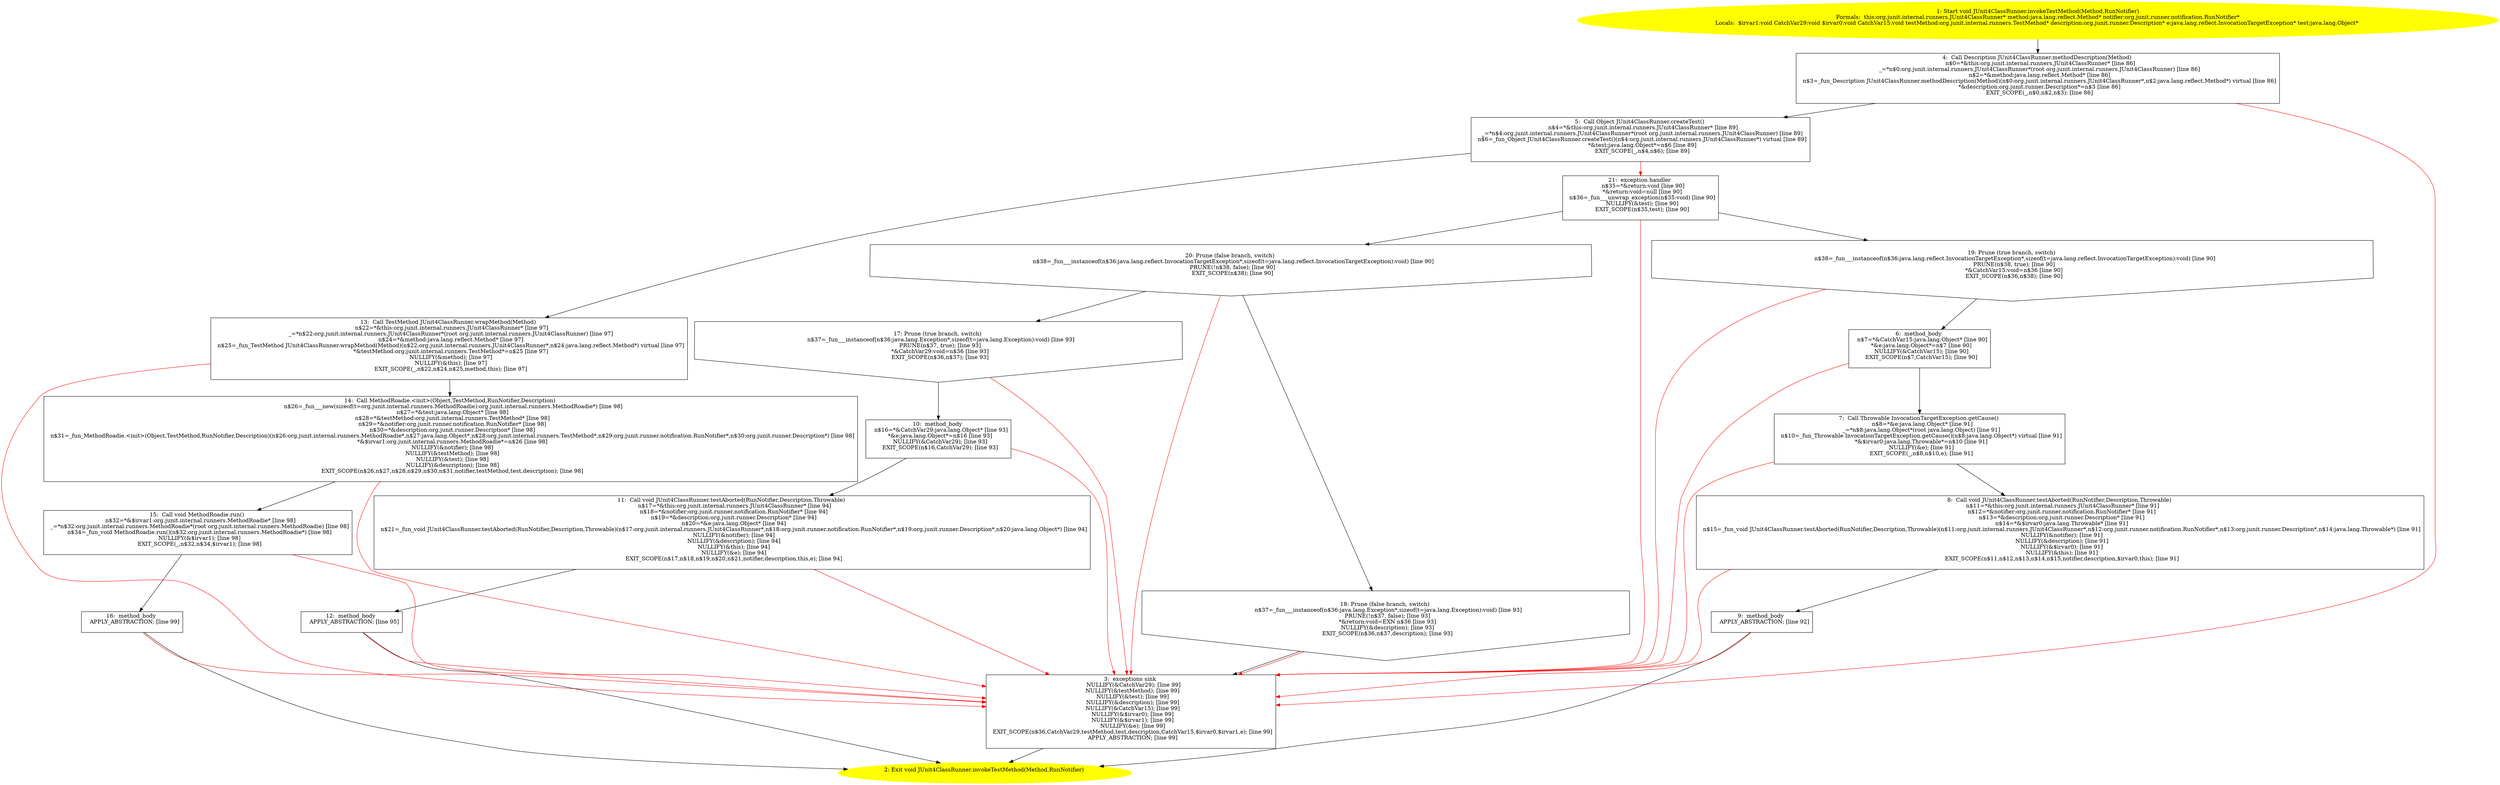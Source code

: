 /* @generated */
digraph cfg {
"org.junit.internal.runners.JUnit4ClassRunner.invokeTestMethod(java.lang.reflect.Method,org.junit.run.6cdd1a95cf17961964783579e1eedb15_1" [label="1: Start void JUnit4ClassRunner.invokeTestMethod(Method,RunNotifier)\nFormals:  this:org.junit.internal.runners.JUnit4ClassRunner* method:java.lang.reflect.Method* notifier:org.junit.runner.notification.RunNotifier*\nLocals:  $irvar1:void CatchVar29:void $irvar0:void CatchVar15:void testMethod:org.junit.internal.runners.TestMethod* description:org.junit.runner.Description* e:java.lang.reflect.InvocationTargetException* test:java.lang.Object* \n  " color=yellow style=filled]
	

	 "org.junit.internal.runners.JUnit4ClassRunner.invokeTestMethod(java.lang.reflect.Method,org.junit.run.6cdd1a95cf17961964783579e1eedb15_1" -> "org.junit.internal.runners.JUnit4ClassRunner.invokeTestMethod(java.lang.reflect.Method,org.junit.run.6cdd1a95cf17961964783579e1eedb15_4" ;
"org.junit.internal.runners.JUnit4ClassRunner.invokeTestMethod(java.lang.reflect.Method,org.junit.run.6cdd1a95cf17961964783579e1eedb15_2" [label="2: Exit void JUnit4ClassRunner.invokeTestMethod(Method,RunNotifier) \n  " color=yellow style=filled]
	

"org.junit.internal.runners.JUnit4ClassRunner.invokeTestMethod(java.lang.reflect.Method,org.junit.run.6cdd1a95cf17961964783579e1eedb15_3" [label="3:  exceptions sink \n   NULLIFY(&CatchVar29); [line 99]\n  NULLIFY(&testMethod); [line 99]\n  NULLIFY(&test); [line 99]\n  NULLIFY(&description); [line 99]\n  NULLIFY(&CatchVar15); [line 99]\n  NULLIFY(&$irvar0); [line 99]\n  NULLIFY(&$irvar1); [line 99]\n  NULLIFY(&e); [line 99]\n  EXIT_SCOPE(n$36,CatchVar29,testMethod,test,description,CatchVar15,$irvar0,$irvar1,e); [line 99]\n  APPLY_ABSTRACTION; [line 99]\n " shape="box"]
	

	 "org.junit.internal.runners.JUnit4ClassRunner.invokeTestMethod(java.lang.reflect.Method,org.junit.run.6cdd1a95cf17961964783579e1eedb15_3" -> "org.junit.internal.runners.JUnit4ClassRunner.invokeTestMethod(java.lang.reflect.Method,org.junit.run.6cdd1a95cf17961964783579e1eedb15_2" ;
"org.junit.internal.runners.JUnit4ClassRunner.invokeTestMethod(java.lang.reflect.Method,org.junit.run.6cdd1a95cf17961964783579e1eedb15_4" [label="4:  Call Description JUnit4ClassRunner.methodDescription(Method) \n   n$0=*&this:org.junit.internal.runners.JUnit4ClassRunner* [line 86]\n  _=*n$0:org.junit.internal.runners.JUnit4ClassRunner*(root org.junit.internal.runners.JUnit4ClassRunner) [line 86]\n  n$2=*&method:java.lang.reflect.Method* [line 86]\n  n$3=_fun_Description JUnit4ClassRunner.methodDescription(Method)(n$0:org.junit.internal.runners.JUnit4ClassRunner*,n$2:java.lang.reflect.Method*) virtual [line 86]\n  *&description:org.junit.runner.Description*=n$3 [line 86]\n  EXIT_SCOPE(_,n$0,n$2,n$3); [line 86]\n " shape="box"]
	

	 "org.junit.internal.runners.JUnit4ClassRunner.invokeTestMethod(java.lang.reflect.Method,org.junit.run.6cdd1a95cf17961964783579e1eedb15_4" -> "org.junit.internal.runners.JUnit4ClassRunner.invokeTestMethod(java.lang.reflect.Method,org.junit.run.6cdd1a95cf17961964783579e1eedb15_5" ;
	 "org.junit.internal.runners.JUnit4ClassRunner.invokeTestMethod(java.lang.reflect.Method,org.junit.run.6cdd1a95cf17961964783579e1eedb15_4" -> "org.junit.internal.runners.JUnit4ClassRunner.invokeTestMethod(java.lang.reflect.Method,org.junit.run.6cdd1a95cf17961964783579e1eedb15_3" [color="red" ];
"org.junit.internal.runners.JUnit4ClassRunner.invokeTestMethod(java.lang.reflect.Method,org.junit.run.6cdd1a95cf17961964783579e1eedb15_5" [label="5:  Call Object JUnit4ClassRunner.createTest() \n   n$4=*&this:org.junit.internal.runners.JUnit4ClassRunner* [line 89]\n  _=*n$4:org.junit.internal.runners.JUnit4ClassRunner*(root org.junit.internal.runners.JUnit4ClassRunner) [line 89]\n  n$6=_fun_Object JUnit4ClassRunner.createTest()(n$4:org.junit.internal.runners.JUnit4ClassRunner*) virtual [line 89]\n  *&test:java.lang.Object*=n$6 [line 89]\n  EXIT_SCOPE(_,n$4,n$6); [line 89]\n " shape="box"]
	

	 "org.junit.internal.runners.JUnit4ClassRunner.invokeTestMethod(java.lang.reflect.Method,org.junit.run.6cdd1a95cf17961964783579e1eedb15_5" -> "org.junit.internal.runners.JUnit4ClassRunner.invokeTestMethod(java.lang.reflect.Method,org.junit.run.6cdd1a95cf17961964783579e1eedb15_13" ;
	 "org.junit.internal.runners.JUnit4ClassRunner.invokeTestMethod(java.lang.reflect.Method,org.junit.run.6cdd1a95cf17961964783579e1eedb15_5" -> "org.junit.internal.runners.JUnit4ClassRunner.invokeTestMethod(java.lang.reflect.Method,org.junit.run.6cdd1a95cf17961964783579e1eedb15_21" [color="red" ];
"org.junit.internal.runners.JUnit4ClassRunner.invokeTestMethod(java.lang.reflect.Method,org.junit.run.6cdd1a95cf17961964783579e1eedb15_6" [label="6:  method_body \n   n$7=*&CatchVar15:java.lang.Object* [line 90]\n  *&e:java.lang.Object*=n$7 [line 90]\n  NULLIFY(&CatchVar15); [line 90]\n  EXIT_SCOPE(n$7,CatchVar15); [line 90]\n " shape="box"]
	

	 "org.junit.internal.runners.JUnit4ClassRunner.invokeTestMethod(java.lang.reflect.Method,org.junit.run.6cdd1a95cf17961964783579e1eedb15_6" -> "org.junit.internal.runners.JUnit4ClassRunner.invokeTestMethod(java.lang.reflect.Method,org.junit.run.6cdd1a95cf17961964783579e1eedb15_7" ;
	 "org.junit.internal.runners.JUnit4ClassRunner.invokeTestMethod(java.lang.reflect.Method,org.junit.run.6cdd1a95cf17961964783579e1eedb15_6" -> "org.junit.internal.runners.JUnit4ClassRunner.invokeTestMethod(java.lang.reflect.Method,org.junit.run.6cdd1a95cf17961964783579e1eedb15_3" [color="red" ];
"org.junit.internal.runners.JUnit4ClassRunner.invokeTestMethod(java.lang.reflect.Method,org.junit.run.6cdd1a95cf17961964783579e1eedb15_7" [label="7:  Call Throwable InvocationTargetException.getCause() \n   n$8=*&e:java.lang.Object* [line 91]\n  _=*n$8:java.lang.Object*(root java.lang.Object) [line 91]\n  n$10=_fun_Throwable InvocationTargetException.getCause()(n$8:java.lang.Object*) virtual [line 91]\n  *&$irvar0:java.lang.Throwable*=n$10 [line 91]\n  NULLIFY(&e); [line 91]\n  EXIT_SCOPE(_,n$8,n$10,e); [line 91]\n " shape="box"]
	

	 "org.junit.internal.runners.JUnit4ClassRunner.invokeTestMethod(java.lang.reflect.Method,org.junit.run.6cdd1a95cf17961964783579e1eedb15_7" -> "org.junit.internal.runners.JUnit4ClassRunner.invokeTestMethod(java.lang.reflect.Method,org.junit.run.6cdd1a95cf17961964783579e1eedb15_8" ;
	 "org.junit.internal.runners.JUnit4ClassRunner.invokeTestMethod(java.lang.reflect.Method,org.junit.run.6cdd1a95cf17961964783579e1eedb15_7" -> "org.junit.internal.runners.JUnit4ClassRunner.invokeTestMethod(java.lang.reflect.Method,org.junit.run.6cdd1a95cf17961964783579e1eedb15_3" [color="red" ];
"org.junit.internal.runners.JUnit4ClassRunner.invokeTestMethod(java.lang.reflect.Method,org.junit.run.6cdd1a95cf17961964783579e1eedb15_8" [label="8:  Call void JUnit4ClassRunner.testAborted(RunNotifier,Description,Throwable) \n   n$11=*&this:org.junit.internal.runners.JUnit4ClassRunner* [line 91]\n  n$12=*&notifier:org.junit.runner.notification.RunNotifier* [line 91]\n  n$13=*&description:org.junit.runner.Description* [line 91]\n  n$14=*&$irvar0:java.lang.Throwable* [line 91]\n  n$15=_fun_void JUnit4ClassRunner.testAborted(RunNotifier,Description,Throwable)(n$11:org.junit.internal.runners.JUnit4ClassRunner*,n$12:org.junit.runner.notification.RunNotifier*,n$13:org.junit.runner.Description*,n$14:java.lang.Throwable*) [line 91]\n  NULLIFY(&notifier); [line 91]\n  NULLIFY(&description); [line 91]\n  NULLIFY(&$irvar0); [line 91]\n  NULLIFY(&this); [line 91]\n  EXIT_SCOPE(n$11,n$12,n$13,n$14,n$15,notifier,description,$irvar0,this); [line 91]\n " shape="box"]
	

	 "org.junit.internal.runners.JUnit4ClassRunner.invokeTestMethod(java.lang.reflect.Method,org.junit.run.6cdd1a95cf17961964783579e1eedb15_8" -> "org.junit.internal.runners.JUnit4ClassRunner.invokeTestMethod(java.lang.reflect.Method,org.junit.run.6cdd1a95cf17961964783579e1eedb15_9" ;
	 "org.junit.internal.runners.JUnit4ClassRunner.invokeTestMethod(java.lang.reflect.Method,org.junit.run.6cdd1a95cf17961964783579e1eedb15_8" -> "org.junit.internal.runners.JUnit4ClassRunner.invokeTestMethod(java.lang.reflect.Method,org.junit.run.6cdd1a95cf17961964783579e1eedb15_3" [color="red" ];
"org.junit.internal.runners.JUnit4ClassRunner.invokeTestMethod(java.lang.reflect.Method,org.junit.run.6cdd1a95cf17961964783579e1eedb15_9" [label="9:  method_body \n   APPLY_ABSTRACTION; [line 92]\n " shape="box"]
	

	 "org.junit.internal.runners.JUnit4ClassRunner.invokeTestMethod(java.lang.reflect.Method,org.junit.run.6cdd1a95cf17961964783579e1eedb15_9" -> "org.junit.internal.runners.JUnit4ClassRunner.invokeTestMethod(java.lang.reflect.Method,org.junit.run.6cdd1a95cf17961964783579e1eedb15_2" ;
	 "org.junit.internal.runners.JUnit4ClassRunner.invokeTestMethod(java.lang.reflect.Method,org.junit.run.6cdd1a95cf17961964783579e1eedb15_9" -> "org.junit.internal.runners.JUnit4ClassRunner.invokeTestMethod(java.lang.reflect.Method,org.junit.run.6cdd1a95cf17961964783579e1eedb15_3" [color="red" ];
"org.junit.internal.runners.JUnit4ClassRunner.invokeTestMethod(java.lang.reflect.Method,org.junit.run.6cdd1a95cf17961964783579e1eedb15_10" [label="10:  method_body \n   n$16=*&CatchVar29:java.lang.Object* [line 93]\n  *&e:java.lang.Object*=n$16 [line 93]\n  NULLIFY(&CatchVar29); [line 93]\n  EXIT_SCOPE(n$16,CatchVar29); [line 93]\n " shape="box"]
	

	 "org.junit.internal.runners.JUnit4ClassRunner.invokeTestMethod(java.lang.reflect.Method,org.junit.run.6cdd1a95cf17961964783579e1eedb15_10" -> "org.junit.internal.runners.JUnit4ClassRunner.invokeTestMethod(java.lang.reflect.Method,org.junit.run.6cdd1a95cf17961964783579e1eedb15_11" ;
	 "org.junit.internal.runners.JUnit4ClassRunner.invokeTestMethod(java.lang.reflect.Method,org.junit.run.6cdd1a95cf17961964783579e1eedb15_10" -> "org.junit.internal.runners.JUnit4ClassRunner.invokeTestMethod(java.lang.reflect.Method,org.junit.run.6cdd1a95cf17961964783579e1eedb15_3" [color="red" ];
"org.junit.internal.runners.JUnit4ClassRunner.invokeTestMethod(java.lang.reflect.Method,org.junit.run.6cdd1a95cf17961964783579e1eedb15_11" [label="11:  Call void JUnit4ClassRunner.testAborted(RunNotifier,Description,Throwable) \n   n$17=*&this:org.junit.internal.runners.JUnit4ClassRunner* [line 94]\n  n$18=*&notifier:org.junit.runner.notification.RunNotifier* [line 94]\n  n$19=*&description:org.junit.runner.Description* [line 94]\n  n$20=*&e:java.lang.Object* [line 94]\n  n$21=_fun_void JUnit4ClassRunner.testAborted(RunNotifier,Description,Throwable)(n$17:org.junit.internal.runners.JUnit4ClassRunner*,n$18:org.junit.runner.notification.RunNotifier*,n$19:org.junit.runner.Description*,n$20:java.lang.Object*) [line 94]\n  NULLIFY(&notifier); [line 94]\n  NULLIFY(&description); [line 94]\n  NULLIFY(&this); [line 94]\n  NULLIFY(&e); [line 94]\n  EXIT_SCOPE(n$17,n$18,n$19,n$20,n$21,notifier,description,this,e); [line 94]\n " shape="box"]
	

	 "org.junit.internal.runners.JUnit4ClassRunner.invokeTestMethod(java.lang.reflect.Method,org.junit.run.6cdd1a95cf17961964783579e1eedb15_11" -> "org.junit.internal.runners.JUnit4ClassRunner.invokeTestMethod(java.lang.reflect.Method,org.junit.run.6cdd1a95cf17961964783579e1eedb15_12" ;
	 "org.junit.internal.runners.JUnit4ClassRunner.invokeTestMethod(java.lang.reflect.Method,org.junit.run.6cdd1a95cf17961964783579e1eedb15_11" -> "org.junit.internal.runners.JUnit4ClassRunner.invokeTestMethod(java.lang.reflect.Method,org.junit.run.6cdd1a95cf17961964783579e1eedb15_3" [color="red" ];
"org.junit.internal.runners.JUnit4ClassRunner.invokeTestMethod(java.lang.reflect.Method,org.junit.run.6cdd1a95cf17961964783579e1eedb15_12" [label="12:  method_body \n   APPLY_ABSTRACTION; [line 95]\n " shape="box"]
	

	 "org.junit.internal.runners.JUnit4ClassRunner.invokeTestMethod(java.lang.reflect.Method,org.junit.run.6cdd1a95cf17961964783579e1eedb15_12" -> "org.junit.internal.runners.JUnit4ClassRunner.invokeTestMethod(java.lang.reflect.Method,org.junit.run.6cdd1a95cf17961964783579e1eedb15_2" ;
	 "org.junit.internal.runners.JUnit4ClassRunner.invokeTestMethod(java.lang.reflect.Method,org.junit.run.6cdd1a95cf17961964783579e1eedb15_12" -> "org.junit.internal.runners.JUnit4ClassRunner.invokeTestMethod(java.lang.reflect.Method,org.junit.run.6cdd1a95cf17961964783579e1eedb15_3" [color="red" ];
"org.junit.internal.runners.JUnit4ClassRunner.invokeTestMethod(java.lang.reflect.Method,org.junit.run.6cdd1a95cf17961964783579e1eedb15_13" [label="13:  Call TestMethod JUnit4ClassRunner.wrapMethod(Method) \n   n$22=*&this:org.junit.internal.runners.JUnit4ClassRunner* [line 97]\n  _=*n$22:org.junit.internal.runners.JUnit4ClassRunner*(root org.junit.internal.runners.JUnit4ClassRunner) [line 97]\n  n$24=*&method:java.lang.reflect.Method* [line 97]\n  n$25=_fun_TestMethod JUnit4ClassRunner.wrapMethod(Method)(n$22:org.junit.internal.runners.JUnit4ClassRunner*,n$24:java.lang.reflect.Method*) virtual [line 97]\n  *&testMethod:org.junit.internal.runners.TestMethod*=n$25 [line 97]\n  NULLIFY(&method); [line 97]\n  NULLIFY(&this); [line 97]\n  EXIT_SCOPE(_,n$22,n$24,n$25,method,this); [line 97]\n " shape="box"]
	

	 "org.junit.internal.runners.JUnit4ClassRunner.invokeTestMethod(java.lang.reflect.Method,org.junit.run.6cdd1a95cf17961964783579e1eedb15_13" -> "org.junit.internal.runners.JUnit4ClassRunner.invokeTestMethod(java.lang.reflect.Method,org.junit.run.6cdd1a95cf17961964783579e1eedb15_14" ;
	 "org.junit.internal.runners.JUnit4ClassRunner.invokeTestMethod(java.lang.reflect.Method,org.junit.run.6cdd1a95cf17961964783579e1eedb15_13" -> "org.junit.internal.runners.JUnit4ClassRunner.invokeTestMethod(java.lang.reflect.Method,org.junit.run.6cdd1a95cf17961964783579e1eedb15_3" [color="red" ];
"org.junit.internal.runners.JUnit4ClassRunner.invokeTestMethod(java.lang.reflect.Method,org.junit.run.6cdd1a95cf17961964783579e1eedb15_14" [label="14:  Call MethodRoadie.<init>(Object,TestMethod,RunNotifier,Description) \n   n$26=_fun___new(sizeof(t=org.junit.internal.runners.MethodRoadie):org.junit.internal.runners.MethodRoadie*) [line 98]\n  n$27=*&test:java.lang.Object* [line 98]\n  n$28=*&testMethod:org.junit.internal.runners.TestMethod* [line 98]\n  n$29=*&notifier:org.junit.runner.notification.RunNotifier* [line 98]\n  n$30=*&description:org.junit.runner.Description* [line 98]\n  n$31=_fun_MethodRoadie.<init>(Object,TestMethod,RunNotifier,Description)(n$26:org.junit.internal.runners.MethodRoadie*,n$27:java.lang.Object*,n$28:org.junit.internal.runners.TestMethod*,n$29:org.junit.runner.notification.RunNotifier*,n$30:org.junit.runner.Description*) [line 98]\n  *&$irvar1:org.junit.internal.runners.MethodRoadie*=n$26 [line 98]\n  NULLIFY(&notifier); [line 98]\n  NULLIFY(&testMethod); [line 98]\n  NULLIFY(&test); [line 98]\n  NULLIFY(&description); [line 98]\n  EXIT_SCOPE(n$26,n$27,n$28,n$29,n$30,n$31,notifier,testMethod,test,description); [line 98]\n " shape="box"]
	

	 "org.junit.internal.runners.JUnit4ClassRunner.invokeTestMethod(java.lang.reflect.Method,org.junit.run.6cdd1a95cf17961964783579e1eedb15_14" -> "org.junit.internal.runners.JUnit4ClassRunner.invokeTestMethod(java.lang.reflect.Method,org.junit.run.6cdd1a95cf17961964783579e1eedb15_15" ;
	 "org.junit.internal.runners.JUnit4ClassRunner.invokeTestMethod(java.lang.reflect.Method,org.junit.run.6cdd1a95cf17961964783579e1eedb15_14" -> "org.junit.internal.runners.JUnit4ClassRunner.invokeTestMethod(java.lang.reflect.Method,org.junit.run.6cdd1a95cf17961964783579e1eedb15_3" [color="red" ];
"org.junit.internal.runners.JUnit4ClassRunner.invokeTestMethod(java.lang.reflect.Method,org.junit.run.6cdd1a95cf17961964783579e1eedb15_15" [label="15:  Call void MethodRoadie.run() \n   n$32=*&$irvar1:org.junit.internal.runners.MethodRoadie* [line 98]\n  _=*n$32:org.junit.internal.runners.MethodRoadie*(root org.junit.internal.runners.MethodRoadie) [line 98]\n  n$34=_fun_void MethodRoadie.run()(n$32:org.junit.internal.runners.MethodRoadie*) [line 98]\n  NULLIFY(&$irvar1); [line 98]\n  EXIT_SCOPE(_,n$32,n$34,$irvar1); [line 98]\n " shape="box"]
	

	 "org.junit.internal.runners.JUnit4ClassRunner.invokeTestMethod(java.lang.reflect.Method,org.junit.run.6cdd1a95cf17961964783579e1eedb15_15" -> "org.junit.internal.runners.JUnit4ClassRunner.invokeTestMethod(java.lang.reflect.Method,org.junit.run.6cdd1a95cf17961964783579e1eedb15_16" ;
	 "org.junit.internal.runners.JUnit4ClassRunner.invokeTestMethod(java.lang.reflect.Method,org.junit.run.6cdd1a95cf17961964783579e1eedb15_15" -> "org.junit.internal.runners.JUnit4ClassRunner.invokeTestMethod(java.lang.reflect.Method,org.junit.run.6cdd1a95cf17961964783579e1eedb15_3" [color="red" ];
"org.junit.internal.runners.JUnit4ClassRunner.invokeTestMethod(java.lang.reflect.Method,org.junit.run.6cdd1a95cf17961964783579e1eedb15_16" [label="16:  method_body \n   APPLY_ABSTRACTION; [line 99]\n " shape="box"]
	

	 "org.junit.internal.runners.JUnit4ClassRunner.invokeTestMethod(java.lang.reflect.Method,org.junit.run.6cdd1a95cf17961964783579e1eedb15_16" -> "org.junit.internal.runners.JUnit4ClassRunner.invokeTestMethod(java.lang.reflect.Method,org.junit.run.6cdd1a95cf17961964783579e1eedb15_2" ;
	 "org.junit.internal.runners.JUnit4ClassRunner.invokeTestMethod(java.lang.reflect.Method,org.junit.run.6cdd1a95cf17961964783579e1eedb15_16" -> "org.junit.internal.runners.JUnit4ClassRunner.invokeTestMethod(java.lang.reflect.Method,org.junit.run.6cdd1a95cf17961964783579e1eedb15_3" [color="red" ];
"org.junit.internal.runners.JUnit4ClassRunner.invokeTestMethod(java.lang.reflect.Method,org.junit.run.6cdd1a95cf17961964783579e1eedb15_17" [label="17: Prune (true branch, switch) \n   n$37=_fun___instanceof(n$36:java.lang.Exception*,sizeof(t=java.lang.Exception):void) [line 93]\n  PRUNE(n$37, true); [line 93]\n  *&CatchVar29:void=n$36 [line 93]\n  EXIT_SCOPE(n$36,n$37); [line 93]\n " shape="invhouse"]
	

	 "org.junit.internal.runners.JUnit4ClassRunner.invokeTestMethod(java.lang.reflect.Method,org.junit.run.6cdd1a95cf17961964783579e1eedb15_17" -> "org.junit.internal.runners.JUnit4ClassRunner.invokeTestMethod(java.lang.reflect.Method,org.junit.run.6cdd1a95cf17961964783579e1eedb15_10" ;
	 "org.junit.internal.runners.JUnit4ClassRunner.invokeTestMethod(java.lang.reflect.Method,org.junit.run.6cdd1a95cf17961964783579e1eedb15_17" -> "org.junit.internal.runners.JUnit4ClassRunner.invokeTestMethod(java.lang.reflect.Method,org.junit.run.6cdd1a95cf17961964783579e1eedb15_3" [color="red" ];
"org.junit.internal.runners.JUnit4ClassRunner.invokeTestMethod(java.lang.reflect.Method,org.junit.run.6cdd1a95cf17961964783579e1eedb15_18" [label="18: Prune (false branch, switch) \n   n$37=_fun___instanceof(n$36:java.lang.Exception*,sizeof(t=java.lang.Exception):void) [line 93]\n  PRUNE(!n$37, false); [line 93]\n  *&return:void=EXN n$36 [line 93]\n  NULLIFY(&description); [line 93]\n  EXIT_SCOPE(n$36,n$37,description); [line 93]\n " shape="invhouse"]
	

	 "org.junit.internal.runners.JUnit4ClassRunner.invokeTestMethod(java.lang.reflect.Method,org.junit.run.6cdd1a95cf17961964783579e1eedb15_18" -> "org.junit.internal.runners.JUnit4ClassRunner.invokeTestMethod(java.lang.reflect.Method,org.junit.run.6cdd1a95cf17961964783579e1eedb15_3" ;
	 "org.junit.internal.runners.JUnit4ClassRunner.invokeTestMethod(java.lang.reflect.Method,org.junit.run.6cdd1a95cf17961964783579e1eedb15_18" -> "org.junit.internal.runners.JUnit4ClassRunner.invokeTestMethod(java.lang.reflect.Method,org.junit.run.6cdd1a95cf17961964783579e1eedb15_3" [color="red" ];
"org.junit.internal.runners.JUnit4ClassRunner.invokeTestMethod(java.lang.reflect.Method,org.junit.run.6cdd1a95cf17961964783579e1eedb15_19" [label="19: Prune (true branch, switch) \n   n$38=_fun___instanceof(n$36:java.lang.reflect.InvocationTargetException*,sizeof(t=java.lang.reflect.InvocationTargetException):void) [line 90]\n  PRUNE(n$38, true); [line 90]\n  *&CatchVar15:void=n$36 [line 90]\n  EXIT_SCOPE(n$36,n$38); [line 90]\n " shape="invhouse"]
	

	 "org.junit.internal.runners.JUnit4ClassRunner.invokeTestMethod(java.lang.reflect.Method,org.junit.run.6cdd1a95cf17961964783579e1eedb15_19" -> "org.junit.internal.runners.JUnit4ClassRunner.invokeTestMethod(java.lang.reflect.Method,org.junit.run.6cdd1a95cf17961964783579e1eedb15_6" ;
	 "org.junit.internal.runners.JUnit4ClassRunner.invokeTestMethod(java.lang.reflect.Method,org.junit.run.6cdd1a95cf17961964783579e1eedb15_19" -> "org.junit.internal.runners.JUnit4ClassRunner.invokeTestMethod(java.lang.reflect.Method,org.junit.run.6cdd1a95cf17961964783579e1eedb15_3" [color="red" ];
"org.junit.internal.runners.JUnit4ClassRunner.invokeTestMethod(java.lang.reflect.Method,org.junit.run.6cdd1a95cf17961964783579e1eedb15_20" [label="20: Prune (false branch, switch) \n   n$38=_fun___instanceof(n$36:java.lang.reflect.InvocationTargetException*,sizeof(t=java.lang.reflect.InvocationTargetException):void) [line 90]\n  PRUNE(!n$38, false); [line 90]\n  EXIT_SCOPE(n$38); [line 90]\n " shape="invhouse"]
	

	 "org.junit.internal.runners.JUnit4ClassRunner.invokeTestMethod(java.lang.reflect.Method,org.junit.run.6cdd1a95cf17961964783579e1eedb15_20" -> "org.junit.internal.runners.JUnit4ClassRunner.invokeTestMethod(java.lang.reflect.Method,org.junit.run.6cdd1a95cf17961964783579e1eedb15_17" ;
	 "org.junit.internal.runners.JUnit4ClassRunner.invokeTestMethod(java.lang.reflect.Method,org.junit.run.6cdd1a95cf17961964783579e1eedb15_20" -> "org.junit.internal.runners.JUnit4ClassRunner.invokeTestMethod(java.lang.reflect.Method,org.junit.run.6cdd1a95cf17961964783579e1eedb15_18" ;
	 "org.junit.internal.runners.JUnit4ClassRunner.invokeTestMethod(java.lang.reflect.Method,org.junit.run.6cdd1a95cf17961964783579e1eedb15_20" -> "org.junit.internal.runners.JUnit4ClassRunner.invokeTestMethod(java.lang.reflect.Method,org.junit.run.6cdd1a95cf17961964783579e1eedb15_3" [color="red" ];
"org.junit.internal.runners.JUnit4ClassRunner.invokeTestMethod(java.lang.reflect.Method,org.junit.run.6cdd1a95cf17961964783579e1eedb15_21" [label="21:  exception handler \n   n$35=*&return:void [line 90]\n  *&return:void=null [line 90]\n  n$36=_fun___unwrap_exception(n$35:void) [line 90]\n  NULLIFY(&test); [line 90]\n  EXIT_SCOPE(n$35,test); [line 90]\n " shape="box"]
	

	 "org.junit.internal.runners.JUnit4ClassRunner.invokeTestMethod(java.lang.reflect.Method,org.junit.run.6cdd1a95cf17961964783579e1eedb15_21" -> "org.junit.internal.runners.JUnit4ClassRunner.invokeTestMethod(java.lang.reflect.Method,org.junit.run.6cdd1a95cf17961964783579e1eedb15_19" ;
	 "org.junit.internal.runners.JUnit4ClassRunner.invokeTestMethod(java.lang.reflect.Method,org.junit.run.6cdd1a95cf17961964783579e1eedb15_21" -> "org.junit.internal.runners.JUnit4ClassRunner.invokeTestMethod(java.lang.reflect.Method,org.junit.run.6cdd1a95cf17961964783579e1eedb15_20" ;
	 "org.junit.internal.runners.JUnit4ClassRunner.invokeTestMethod(java.lang.reflect.Method,org.junit.run.6cdd1a95cf17961964783579e1eedb15_21" -> "org.junit.internal.runners.JUnit4ClassRunner.invokeTestMethod(java.lang.reflect.Method,org.junit.run.6cdd1a95cf17961964783579e1eedb15_3" [color="red" ];
}
